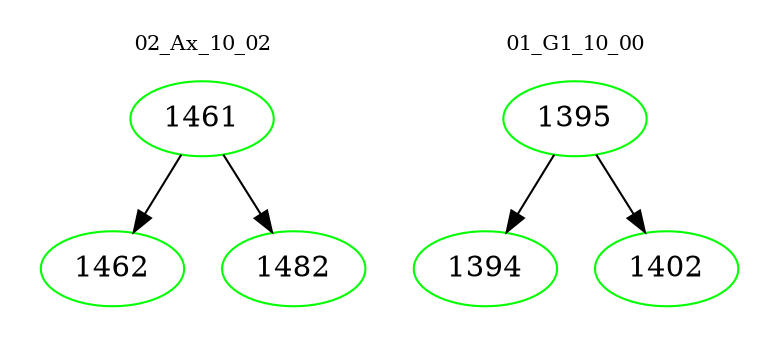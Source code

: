 digraph{
subgraph cluster_0 {
color = white
label = "02_Ax_10_02";
fontsize=10;
T0_1461 [label="1461", color="green"]
T0_1461 -> T0_1462 [color="black"]
T0_1462 [label="1462", color="green"]
T0_1461 -> T0_1482 [color="black"]
T0_1482 [label="1482", color="green"]
}
subgraph cluster_1 {
color = white
label = "01_G1_10_00";
fontsize=10;
T1_1395 [label="1395", color="green"]
T1_1395 -> T1_1394 [color="black"]
T1_1394 [label="1394", color="green"]
T1_1395 -> T1_1402 [color="black"]
T1_1402 [label="1402", color="green"]
}
}
